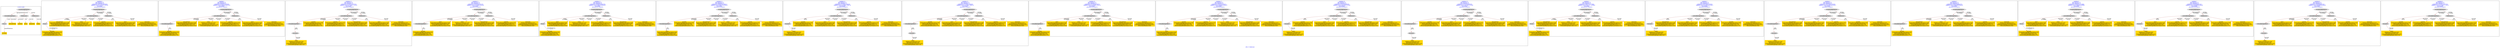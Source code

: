 digraph n0 {
fontcolor="blue"
remincross="true"
label="s08-s-17-edited.xml"
subgraph cluster_0 {
label="1-correct model"
n2[style="filled",color="white",fillcolor="lightgray",label="CulturalHeritageObject1"];
n3[style="filled",color="white",fillcolor="lightgray",label="Person1"];
n4[shape="plaintext",style="filled",fillcolor="gold",label="DESCRIPTION"];
n5[shape="plaintext",style="filled",fillcolor="gold",label="CAPTION"];
n6[shape="plaintext",style="filled",fillcolor="gold",label="TITLE"];
n7[shape="plaintext",style="filled",fillcolor="gold",label="AUTHOR"];
n8[style="filled",color="white",fillcolor="lightgray",label="EuropeanaAggregation1"];
n9[style="filled",color="white",fillcolor="lightgray",label="WebResource1"];
n10[style="filled",color="white",fillcolor="lightgray",label="WebResource2"];
n11[shape="plaintext",style="filled",fillcolor="gold",label="IMAGESRC"];
n12[shape="plaintext",style="filled",fillcolor="gold",label="VIDEO"];
}
subgraph cluster_1 {
label="candidate 0\nlink coherence:1.0\nnode coherence:1.0\nconfidence:0.34675482195558455\nmapping score:0.5322516073185282\ncost:8.9998\n-precision:0.89-recall:0.8"
n14[style="filled",color="white",fillcolor="lightgray",label="CulturalHeritageObject1"];
n15[style="filled",color="white",fillcolor="lightgray",label="Person1"];
n16[style="filled",color="white",fillcolor="lightgray",label="EuropeanaAggregation1"];
n17[style="filled",color="white",fillcolor="lightgray",label="WebResource1"];
n18[shape="plaintext",style="filled",fillcolor="gold",label="DESCRIPTION\n[CulturalHeritageObject,description,0.408]\n[Person,biographicalInformation,0.353]\n[CulturalHeritageObject,title,0.155]\n[CulturalHeritageObject,provenance,0.083]"];
n19[shape="plaintext",style="filled",fillcolor="gold",label="VIDEO\n[WebResource,classLink,0.354]\n[Document,classLink,0.326]\n[CulturalHeritageObject,provenance,0.202]\n[CulturalHeritageObject,title,0.119]"];
n20[shape="plaintext",style="filled",fillcolor="gold",label="IMAGESRC\n[WebResource,classLink,0.822]\n[Person,biographicalInformation,0.08]\n[CulturalHeritageObject,description,0.071]\n[Person,dateOfDeath,0.026]"];
n21[shape="plaintext",style="filled",fillcolor="gold",label="CAPTION\n[CulturalHeritageObject,description,0.341]\n[CulturalHeritageObject,title,0.271]\n[Person,biographicalInformation,0.22]\n[CulturalHeritageObject,provenance,0.167]"];
n22[shape="plaintext",style="filled",fillcolor="gold",label="AUTHOR\n[CulturalHeritageObject,description,0.365]\n[Person,nameOfThePerson,0.245]\n[CulturalHeritageObject,title,0.216]\n[Person,biographicalInformation,0.174]"];
n23[shape="plaintext",style="filled",fillcolor="gold",label="TITLE\n[CulturalHeritageObject,description,0.392]\n[Person,biographicalInformation,0.276]\n[CulturalHeritageObject,title,0.236]\n[CulturalHeritageObject,provenance,0.096]"];
}
subgraph cluster_2 {
label="candidate 1\nlink coherence:1.0\nnode coherence:1.0\nconfidence:0.3419029734763042\nmapping score:0.5306343244921014\ncost:8.99987\n-precision:0.67-recall:0.6"
n25[style="filled",color="white",fillcolor="lightgray",label="CulturalHeritageObject1"];
n26[style="filled",color="white",fillcolor="lightgray",label="CulturalHeritageObject2"];
n27[style="filled",color="white",fillcolor="lightgray",label="EuropeanaAggregation1"];
n28[style="filled",color="white",fillcolor="lightgray",label="WebResource1"];
n29[shape="plaintext",style="filled",fillcolor="gold",label="DESCRIPTION\n[CulturalHeritageObject,description,0.408]\n[Person,biographicalInformation,0.353]\n[CulturalHeritageObject,title,0.155]\n[CulturalHeritageObject,provenance,0.083]"];
n30[shape="plaintext",style="filled",fillcolor="gold",label="VIDEO\n[WebResource,classLink,0.354]\n[Document,classLink,0.326]\n[CulturalHeritageObject,provenance,0.202]\n[CulturalHeritageObject,title,0.119]"];
n31[shape="plaintext",style="filled",fillcolor="gold",label="IMAGESRC\n[WebResource,classLink,0.822]\n[Person,biographicalInformation,0.08]\n[CulturalHeritageObject,description,0.071]\n[Person,dateOfDeath,0.026]"];
n32[shape="plaintext",style="filled",fillcolor="gold",label="CAPTION\n[CulturalHeritageObject,description,0.341]\n[CulturalHeritageObject,title,0.271]\n[Person,biographicalInformation,0.22]\n[CulturalHeritageObject,provenance,0.167]"];
n33[shape="plaintext",style="filled",fillcolor="gold",label="TITLE\n[CulturalHeritageObject,description,0.392]\n[Person,biographicalInformation,0.276]\n[CulturalHeritageObject,title,0.236]\n[CulturalHeritageObject,provenance,0.096]"];
n34[shape="plaintext",style="filled",fillcolor="gold",label="AUTHOR\n[CulturalHeritageObject,description,0.365]\n[Person,nameOfThePerson,0.245]\n[CulturalHeritageObject,title,0.216]\n[Person,biographicalInformation,0.174]"];
}
subgraph cluster_3 {
label="candidate 10\nlink coherence:1.0\nnode coherence:1.0\nconfidence:0.33324651151873524\nmapping score:0.5277488371729118\ncost:9.99987\n-precision:0.5-recall:0.5"
n36[style="filled",color="white",fillcolor="lightgray",label="CulturalHeritageObject1"];
n37[style="filled",color="white",fillcolor="lightgray",label="CulturalHeritageObject2"];
n38[style="filled",color="white",fillcolor="lightgray",label="Document2"];
n39[style="filled",color="white",fillcolor="lightgray",label="EuropeanaAggregation1"];
n40[style="filled",color="white",fillcolor="lightgray",label="WebResource1"];
n41[shape="plaintext",style="filled",fillcolor="gold",label="AUTHOR\n[CulturalHeritageObject,description,0.365]\n[Person,nameOfThePerson,0.245]\n[CulturalHeritageObject,title,0.216]\n[Person,biographicalInformation,0.174]"];
n42[shape="plaintext",style="filled",fillcolor="gold",label="VIDEO\n[WebResource,classLink,0.354]\n[Document,classLink,0.326]\n[CulturalHeritageObject,provenance,0.202]\n[CulturalHeritageObject,title,0.119]"];
n43[shape="plaintext",style="filled",fillcolor="gold",label="CAPTION\n[CulturalHeritageObject,description,0.341]\n[CulturalHeritageObject,title,0.271]\n[Person,biographicalInformation,0.22]\n[CulturalHeritageObject,provenance,0.167]"];
n44[shape="plaintext",style="filled",fillcolor="gold",label="IMAGESRC\n[WebResource,classLink,0.822]\n[Person,biographicalInformation,0.08]\n[CulturalHeritageObject,description,0.071]\n[Person,dateOfDeath,0.026]"];
n45[shape="plaintext",style="filled",fillcolor="gold",label="DESCRIPTION\n[CulturalHeritageObject,description,0.408]\n[Person,biographicalInformation,0.353]\n[CulturalHeritageObject,title,0.155]\n[CulturalHeritageObject,provenance,0.083]"];
n46[shape="plaintext",style="filled",fillcolor="gold",label="TITLE\n[CulturalHeritageObject,description,0.392]\n[Person,biographicalInformation,0.276]\n[CulturalHeritageObject,title,0.236]\n[CulturalHeritageObject,provenance,0.096]"];
}
subgraph cluster_4 {
label="candidate 11\nlink coherence:1.0\nnode coherence:1.0\nconfidence:0.33109240324791767\nmapping score:0.5270308010826392\ncost:8.99987\n-precision:0.33-recall:0.3"
n48[style="filled",color="white",fillcolor="lightgray",label="CulturalHeritageObject1"];
n49[style="filled",color="white",fillcolor="lightgray",label="CulturalHeritageObject2"];
n50[style="filled",color="white",fillcolor="lightgray",label="EuropeanaAggregation1"];
n51[style="filled",color="white",fillcolor="lightgray",label="WebResource1"];
n52[shape="plaintext",style="filled",fillcolor="gold",label="TITLE\n[CulturalHeritageObject,description,0.392]\n[Person,biographicalInformation,0.276]\n[CulturalHeritageObject,title,0.236]\n[CulturalHeritageObject,provenance,0.096]"];
n53[shape="plaintext",style="filled",fillcolor="gold",label="VIDEO\n[WebResource,classLink,0.354]\n[Document,classLink,0.326]\n[CulturalHeritageObject,provenance,0.202]\n[CulturalHeritageObject,title,0.119]"];
n54[shape="plaintext",style="filled",fillcolor="gold",label="IMAGESRC\n[WebResource,classLink,0.822]\n[Person,biographicalInformation,0.08]\n[CulturalHeritageObject,description,0.071]\n[Person,dateOfDeath,0.026]"];
n55[shape="plaintext",style="filled",fillcolor="gold",label="DESCRIPTION\n[CulturalHeritageObject,description,0.408]\n[Person,biographicalInformation,0.353]\n[CulturalHeritageObject,title,0.155]\n[CulturalHeritageObject,provenance,0.083]"];
n56[shape="plaintext",style="filled",fillcolor="gold",label="CAPTION\n[CulturalHeritageObject,description,0.341]\n[CulturalHeritageObject,title,0.271]\n[Person,biographicalInformation,0.22]\n[CulturalHeritageObject,provenance,0.167]"];
n57[shape="plaintext",style="filled",fillcolor="gold",label="AUTHOR\n[CulturalHeritageObject,description,0.365]\n[Person,nameOfThePerson,0.245]\n[CulturalHeritageObject,title,0.216]\n[Person,biographicalInformation,0.174]"];
}
subgraph cluster_5 {
label="candidate 12\nlink coherence:1.0\nnode coherence:1.0\nconfidence:0.33056003195020794\nmapping score:0.5268533439834027\ncost:8.9998\n-precision:0.67-recall:0.6"
n59[style="filled",color="white",fillcolor="lightgray",label="CulturalHeritageObject1"];
n60[style="filled",color="white",fillcolor="lightgray",label="Person1"];
n61[style="filled",color="white",fillcolor="lightgray",label="EuropeanaAggregation1"];
n62[style="filled",color="white",fillcolor="lightgray",label="WebResource1"];
n63[shape="plaintext",style="filled",fillcolor="gold",label="TITLE\n[CulturalHeritageObject,description,0.392]\n[Person,biographicalInformation,0.276]\n[CulturalHeritageObject,title,0.236]\n[CulturalHeritageObject,provenance,0.096]"];
n64[shape="plaintext",style="filled",fillcolor="gold",label="VIDEO\n[WebResource,classLink,0.354]\n[Document,classLink,0.326]\n[CulturalHeritageObject,provenance,0.202]\n[CulturalHeritageObject,title,0.119]"];
n65[shape="plaintext",style="filled",fillcolor="gold",label="IMAGESRC\n[WebResource,classLink,0.822]\n[Person,biographicalInformation,0.08]\n[CulturalHeritageObject,description,0.071]\n[Person,dateOfDeath,0.026]"];
n66[shape="plaintext",style="filled",fillcolor="gold",label="CAPTION\n[CulturalHeritageObject,description,0.341]\n[CulturalHeritageObject,title,0.271]\n[Person,biographicalInformation,0.22]\n[CulturalHeritageObject,provenance,0.167]"];
n67[shape="plaintext",style="filled",fillcolor="gold",label="AUTHOR\n[CulturalHeritageObject,description,0.365]\n[Person,nameOfThePerson,0.245]\n[CulturalHeritageObject,title,0.216]\n[Person,biographicalInformation,0.174]"];
n68[shape="plaintext",style="filled",fillcolor="gold",label="DESCRIPTION\n[CulturalHeritageObject,description,0.408]\n[Person,biographicalInformation,0.353]\n[CulturalHeritageObject,title,0.155]\n[CulturalHeritageObject,provenance,0.083]"];
}
subgraph cluster_6 {
label="candidate 13\nlink coherence:1.0\nnode coherence:1.0\nconfidence:0.32983834547946117\nmapping score:0.5266127818264871\ncost:8.99987\n-precision:0.33-recall:0.3"
n70[style="filled",color="white",fillcolor="lightgray",label="CulturalHeritageObject1"];
n71[style="filled",color="white",fillcolor="lightgray",label="CulturalHeritageObject2"];
n72[style="filled",color="white",fillcolor="lightgray",label="EuropeanaAggregation1"];
n73[style="filled",color="white",fillcolor="lightgray",label="WebResource1"];
n74[shape="plaintext",style="filled",fillcolor="gold",label="AUTHOR\n[CulturalHeritageObject,description,0.365]\n[Person,nameOfThePerson,0.245]\n[CulturalHeritageObject,title,0.216]\n[Person,biographicalInformation,0.174]"];
n75[shape="plaintext",style="filled",fillcolor="gold",label="DESCRIPTION\n[CulturalHeritageObject,description,0.408]\n[Person,biographicalInformation,0.353]\n[CulturalHeritageObject,title,0.155]\n[CulturalHeritageObject,provenance,0.083]"];
n76[shape="plaintext",style="filled",fillcolor="gold",label="IMAGESRC\n[WebResource,classLink,0.822]\n[Person,biographicalInformation,0.08]\n[CulturalHeritageObject,description,0.071]\n[Person,dateOfDeath,0.026]"];
n77[shape="plaintext",style="filled",fillcolor="gold",label="VIDEO\n[WebResource,classLink,0.354]\n[Document,classLink,0.326]\n[CulturalHeritageObject,provenance,0.202]\n[CulturalHeritageObject,title,0.119]"];
n78[shape="plaintext",style="filled",fillcolor="gold",label="CAPTION\n[CulturalHeritageObject,description,0.341]\n[CulturalHeritageObject,title,0.271]\n[Person,biographicalInformation,0.22]\n[CulturalHeritageObject,provenance,0.167]"];
n79[shape="plaintext",style="filled",fillcolor="gold",label="TITLE\n[CulturalHeritageObject,description,0.392]\n[Person,biographicalInformation,0.276]\n[CulturalHeritageObject,title,0.236]\n[CulturalHeritageObject,provenance,0.096]"];
}
subgraph cluster_7 {
label="candidate 14\nlink coherence:1.0\nnode coherence:1.0\nconfidence:0.3273058217406188\nmapping score:0.5257686072468729\ncost:8.99988\n-precision:0.33-recall:0.3"
n81[style="filled",color="white",fillcolor="lightgray",label="CulturalHeritageObject1"];
n82[style="filled",color="white",fillcolor="lightgray",label="Document1"];
n83[style="filled",color="white",fillcolor="lightgray",label="EuropeanaAggregation1"];
n84[style="filled",color="white",fillcolor="lightgray",label="WebResource1"];
n85[shape="plaintext",style="filled",fillcolor="gold",label="AUTHOR\n[CulturalHeritageObject,description,0.365]\n[Person,nameOfThePerson,0.245]\n[CulturalHeritageObject,title,0.216]\n[Person,biographicalInformation,0.174]"];
n86[shape="plaintext",style="filled",fillcolor="gold",label="TITLE\n[CulturalHeritageObject,description,0.392]\n[Person,biographicalInformation,0.276]\n[CulturalHeritageObject,title,0.236]\n[CulturalHeritageObject,provenance,0.096]"];
n87[shape="plaintext",style="filled",fillcolor="gold",label="IMAGESRC\n[WebResource,classLink,0.822]\n[Person,biographicalInformation,0.08]\n[CulturalHeritageObject,description,0.071]\n[Person,dateOfDeath,0.026]"];
n88[shape="plaintext",style="filled",fillcolor="gold",label="VIDEO\n[WebResource,classLink,0.354]\n[Document,classLink,0.326]\n[CulturalHeritageObject,provenance,0.202]\n[CulturalHeritageObject,title,0.119]"];
n89[shape="plaintext",style="filled",fillcolor="gold",label="DESCRIPTION\n[CulturalHeritageObject,description,0.408]\n[Person,biographicalInformation,0.353]\n[CulturalHeritageObject,title,0.155]\n[CulturalHeritageObject,provenance,0.083]"];
n90[shape="plaintext",style="filled",fillcolor="gold",label="CAPTION\n[CulturalHeritageObject,description,0.341]\n[CulturalHeritageObject,title,0.271]\n[Person,biographicalInformation,0.22]\n[CulturalHeritageObject,provenance,0.167]"];
}
subgraph cluster_8 {
label="candidate 15\nlink coherence:1.0\nnode coherence:1.0\nconfidence:0.3273058217406188\nmapping score:0.5257686072468729\ncost:9.99987\n-precision:0.3-recall:0.3"
n92[style="filled",color="white",fillcolor="lightgray",label="CulturalHeritageObject1"];
n93[style="filled",color="white",fillcolor="lightgray",label="CulturalHeritageObject2"];
n94[style="filled",color="white",fillcolor="lightgray",label="Document2"];
n95[style="filled",color="white",fillcolor="lightgray",label="EuropeanaAggregation1"];
n96[style="filled",color="white",fillcolor="lightgray",label="WebResource1"];
n97[shape="plaintext",style="filled",fillcolor="gold",label="AUTHOR\n[CulturalHeritageObject,description,0.365]\n[Person,nameOfThePerson,0.245]\n[CulturalHeritageObject,title,0.216]\n[Person,biographicalInformation,0.174]"];
n98[shape="plaintext",style="filled",fillcolor="gold",label="VIDEO\n[WebResource,classLink,0.354]\n[Document,classLink,0.326]\n[CulturalHeritageObject,provenance,0.202]\n[CulturalHeritageObject,title,0.119]"];
n99[shape="plaintext",style="filled",fillcolor="gold",label="TITLE\n[CulturalHeritageObject,description,0.392]\n[Person,biographicalInformation,0.276]\n[CulturalHeritageObject,title,0.236]\n[CulturalHeritageObject,provenance,0.096]"];
n100[shape="plaintext",style="filled",fillcolor="gold",label="IMAGESRC\n[WebResource,classLink,0.822]\n[Person,biographicalInformation,0.08]\n[CulturalHeritageObject,description,0.071]\n[Person,dateOfDeath,0.026]"];
n101[shape="plaintext",style="filled",fillcolor="gold",label="DESCRIPTION\n[CulturalHeritageObject,description,0.408]\n[Person,biographicalInformation,0.353]\n[CulturalHeritageObject,title,0.155]\n[CulturalHeritageObject,provenance,0.083]"];
n102[shape="plaintext",style="filled",fillcolor="gold",label="CAPTION\n[CulturalHeritageObject,description,0.341]\n[CulturalHeritageObject,title,0.271]\n[Person,biographicalInformation,0.22]\n[CulturalHeritageObject,provenance,0.167]"];
}
subgraph cluster_9 {
label="candidate 16\nlink coherence:1.0\nnode coherence:1.0\nconfidence:0.3257081834709276\nmapping score:0.5252360611569759\ncost:8.99987\n-precision:0.44-recall:0.4"
n104[style="filled",color="white",fillcolor="lightgray",label="CulturalHeritageObject1"];
n105[style="filled",color="white",fillcolor="lightgray",label="CulturalHeritageObject2"];
n106[style="filled",color="white",fillcolor="lightgray",label="EuropeanaAggregation1"];
n107[style="filled",color="white",fillcolor="lightgray",label="WebResource1"];
n108[shape="plaintext",style="filled",fillcolor="gold",label="TITLE\n[CulturalHeritageObject,description,0.392]\n[Person,biographicalInformation,0.276]\n[CulturalHeritageObject,title,0.236]\n[CulturalHeritageObject,provenance,0.096]"];
n109[shape="plaintext",style="filled",fillcolor="gold",label="VIDEO\n[WebResource,classLink,0.354]\n[Document,classLink,0.326]\n[CulturalHeritageObject,provenance,0.202]\n[CulturalHeritageObject,title,0.119]"];
n110[shape="plaintext",style="filled",fillcolor="gold",label="IMAGESRC\n[WebResource,classLink,0.822]\n[Person,biographicalInformation,0.08]\n[CulturalHeritageObject,description,0.071]\n[Person,dateOfDeath,0.026]"];
n111[shape="plaintext",style="filled",fillcolor="gold",label="CAPTION\n[CulturalHeritageObject,description,0.341]\n[CulturalHeritageObject,title,0.271]\n[Person,biographicalInformation,0.22]\n[CulturalHeritageObject,provenance,0.167]"];
n112[shape="plaintext",style="filled",fillcolor="gold",label="DESCRIPTION\n[CulturalHeritageObject,description,0.408]\n[Person,biographicalInformation,0.353]\n[CulturalHeritageObject,title,0.155]\n[CulturalHeritageObject,provenance,0.083]"];
n113[shape="plaintext",style="filled",fillcolor="gold",label="AUTHOR\n[CulturalHeritageObject,description,0.365]\n[Person,nameOfThePerson,0.245]\n[CulturalHeritageObject,title,0.216]\n[Person,biographicalInformation,0.174]"];
}
subgraph cluster_10 {
label="candidate 17\nlink coherence:1.0\nnode coherence:1.0\nconfidence:0.3244541257024711\nmapping score:0.5248180419008237\ncost:8.99987\n-precision:0.44-recall:0.4"
n115[style="filled",color="white",fillcolor="lightgray",label="CulturalHeritageObject1"];
n116[style="filled",color="white",fillcolor="lightgray",label="CulturalHeritageObject2"];
n117[style="filled",color="white",fillcolor="lightgray",label="EuropeanaAggregation1"];
n118[style="filled",color="white",fillcolor="lightgray",label="WebResource1"];
n119[shape="plaintext",style="filled",fillcolor="gold",label="AUTHOR\n[CulturalHeritageObject,description,0.365]\n[Person,nameOfThePerson,0.245]\n[CulturalHeritageObject,title,0.216]\n[Person,biographicalInformation,0.174]"];
n120[shape="plaintext",style="filled",fillcolor="gold",label="CAPTION\n[CulturalHeritageObject,description,0.341]\n[CulturalHeritageObject,title,0.271]\n[Person,biographicalInformation,0.22]\n[CulturalHeritageObject,provenance,0.167]"];
n121[shape="plaintext",style="filled",fillcolor="gold",label="IMAGESRC\n[WebResource,classLink,0.822]\n[Person,biographicalInformation,0.08]\n[CulturalHeritageObject,description,0.071]\n[Person,dateOfDeath,0.026]"];
n122[shape="plaintext",style="filled",fillcolor="gold",label="VIDEO\n[WebResource,classLink,0.354]\n[Document,classLink,0.326]\n[CulturalHeritageObject,provenance,0.202]\n[CulturalHeritageObject,title,0.119]"];
n123[shape="plaintext",style="filled",fillcolor="gold",label="DESCRIPTION\n[CulturalHeritageObject,description,0.408]\n[Person,biographicalInformation,0.353]\n[CulturalHeritageObject,title,0.155]\n[CulturalHeritageObject,provenance,0.083]"];
n124[shape="plaintext",style="filled",fillcolor="gold",label="TITLE\n[CulturalHeritageObject,description,0.392]\n[Person,biographicalInformation,0.276]\n[CulturalHeritageObject,title,0.236]\n[CulturalHeritageObject,provenance,0.096]"];
}
subgraph cluster_11 {
label="candidate 18\nlink coherence:1.0\nnode coherence:1.0\nconfidence:0.3219216019636287\nmapping score:0.5239738673212095\ncost:8.99988\n-precision:0.44-recall:0.4"
n126[style="filled",color="white",fillcolor="lightgray",label="CulturalHeritageObject1"];
n127[style="filled",color="white",fillcolor="lightgray",label="Document1"];
n128[style="filled",color="white",fillcolor="lightgray",label="EuropeanaAggregation1"];
n129[style="filled",color="white",fillcolor="lightgray",label="WebResource1"];
n130[shape="plaintext",style="filled",fillcolor="gold",label="AUTHOR\n[CulturalHeritageObject,description,0.365]\n[Person,nameOfThePerson,0.245]\n[CulturalHeritageObject,title,0.216]\n[Person,biographicalInformation,0.174]"];
n131[shape="plaintext",style="filled",fillcolor="gold",label="TITLE\n[CulturalHeritageObject,description,0.392]\n[Person,biographicalInformation,0.276]\n[CulturalHeritageObject,title,0.236]\n[CulturalHeritageObject,provenance,0.096]"];
n132[shape="plaintext",style="filled",fillcolor="gold",label="IMAGESRC\n[WebResource,classLink,0.822]\n[Person,biographicalInformation,0.08]\n[CulturalHeritageObject,description,0.071]\n[Person,dateOfDeath,0.026]"];
n133[shape="plaintext",style="filled",fillcolor="gold",label="VIDEO\n[WebResource,classLink,0.354]\n[Document,classLink,0.326]\n[CulturalHeritageObject,provenance,0.202]\n[CulturalHeritageObject,title,0.119]"];
n134[shape="plaintext",style="filled",fillcolor="gold",label="CAPTION\n[CulturalHeritageObject,description,0.341]\n[CulturalHeritageObject,title,0.271]\n[Person,biographicalInformation,0.22]\n[CulturalHeritageObject,provenance,0.167]"];
n135[shape="plaintext",style="filled",fillcolor="gold",label="DESCRIPTION\n[CulturalHeritageObject,description,0.408]\n[Person,biographicalInformation,0.353]\n[CulturalHeritageObject,title,0.155]\n[CulturalHeritageObject,provenance,0.083]"];
}
subgraph cluster_12 {
label="candidate 19\nlink coherence:1.0\nnode coherence:1.0\nconfidence:0.3219216019636287\nmapping score:0.5239738673212095\ncost:9.99987\n-precision:0.4-recall:0.4"
n137[style="filled",color="white",fillcolor="lightgray",label="CulturalHeritageObject1"];
n138[style="filled",color="white",fillcolor="lightgray",label="CulturalHeritageObject2"];
n139[style="filled",color="white",fillcolor="lightgray",label="Document2"];
n140[style="filled",color="white",fillcolor="lightgray",label="EuropeanaAggregation1"];
n141[style="filled",color="white",fillcolor="lightgray",label="WebResource1"];
n142[shape="plaintext",style="filled",fillcolor="gold",label="AUTHOR\n[CulturalHeritageObject,description,0.365]\n[Person,nameOfThePerson,0.245]\n[CulturalHeritageObject,title,0.216]\n[Person,biographicalInformation,0.174]"];
n143[shape="plaintext",style="filled",fillcolor="gold",label="VIDEO\n[WebResource,classLink,0.354]\n[Document,classLink,0.326]\n[CulturalHeritageObject,provenance,0.202]\n[CulturalHeritageObject,title,0.119]"];
n144[shape="plaintext",style="filled",fillcolor="gold",label="TITLE\n[CulturalHeritageObject,description,0.392]\n[Person,biographicalInformation,0.276]\n[CulturalHeritageObject,title,0.236]\n[CulturalHeritageObject,provenance,0.096]"];
n145[shape="plaintext",style="filled",fillcolor="gold",label="IMAGESRC\n[WebResource,classLink,0.822]\n[Person,biographicalInformation,0.08]\n[CulturalHeritageObject,description,0.071]\n[Person,dateOfDeath,0.026]"];
n146[shape="plaintext",style="filled",fillcolor="gold",label="CAPTION\n[CulturalHeritageObject,description,0.341]\n[CulturalHeritageObject,title,0.271]\n[Person,biographicalInformation,0.22]\n[CulturalHeritageObject,provenance,0.167]"];
n147[shape="plaintext",style="filled",fillcolor="gold",label="DESCRIPTION\n[CulturalHeritageObject,description,0.408]\n[Person,biographicalInformation,0.353]\n[CulturalHeritageObject,title,0.155]\n[CulturalHeritageObject,provenance,0.083]"];
}
subgraph cluster_13 {
label="candidate 2\nlink coherence:1.0\nnode coherence:1.0\nconfidence:0.3408141321774681\nmapping score:0.5302713773924893\ncost:8.9998\n-precision:0.67-recall:0.6"
n149[style="filled",color="white",fillcolor="lightgray",label="CulturalHeritageObject1"];
n150[style="filled",color="white",fillcolor="lightgray",label="Person1"];
n151[style="filled",color="white",fillcolor="lightgray",label="EuropeanaAggregation1"];
n152[style="filled",color="white",fillcolor="lightgray",label="WebResource1"];
n153[shape="plaintext",style="filled",fillcolor="gold",label="DESCRIPTION\n[CulturalHeritageObject,description,0.408]\n[Person,biographicalInformation,0.353]\n[CulturalHeritageObject,title,0.155]\n[CulturalHeritageObject,provenance,0.083]"];
n154[shape="plaintext",style="filled",fillcolor="gold",label="VIDEO\n[WebResource,classLink,0.354]\n[Document,classLink,0.326]\n[CulturalHeritageObject,provenance,0.202]\n[CulturalHeritageObject,title,0.119]"];
n155[shape="plaintext",style="filled",fillcolor="gold",label="IMAGESRC\n[WebResource,classLink,0.822]\n[Person,biographicalInformation,0.08]\n[CulturalHeritageObject,description,0.071]\n[Person,dateOfDeath,0.026]"];
n156[shape="plaintext",style="filled",fillcolor="gold",label="TITLE\n[CulturalHeritageObject,description,0.392]\n[Person,biographicalInformation,0.276]\n[CulturalHeritageObject,title,0.236]\n[CulturalHeritageObject,provenance,0.096]"];
n157[shape="plaintext",style="filled",fillcolor="gold",label="AUTHOR\n[CulturalHeritageObject,description,0.365]\n[Person,nameOfThePerson,0.245]\n[CulturalHeritageObject,title,0.216]\n[Person,biographicalInformation,0.174]"];
n158[shape="plaintext",style="filled",fillcolor="gold",label="CAPTION\n[CulturalHeritageObject,description,0.341]\n[CulturalHeritageObject,title,0.271]\n[Person,biographicalInformation,0.22]\n[CulturalHeritageObject,provenance,0.167]"];
}
subgraph cluster_14 {
label="candidate 3\nlink coherence:1.0\nnode coherence:1.0\nconfidence:0.33937044973746183\nmapping score:0.5297901499124873\ncost:8.99988\n-precision:0.56-recall:0.5"
n160[style="filled",color="white",fillcolor="lightgray",label="CulturalHeritageObject1"];
n161[style="filled",color="white",fillcolor="lightgray",label="Document1"];
n162[style="filled",color="white",fillcolor="lightgray",label="EuropeanaAggregation1"];
n163[style="filled",color="white",fillcolor="lightgray",label="WebResource1"];
n164[shape="plaintext",style="filled",fillcolor="gold",label="DESCRIPTION\n[CulturalHeritageObject,description,0.408]\n[Person,biographicalInformation,0.353]\n[CulturalHeritageObject,title,0.155]\n[CulturalHeritageObject,provenance,0.083]"];
n165[shape="plaintext",style="filled",fillcolor="gold",label="TITLE\n[CulturalHeritageObject,description,0.392]\n[Person,biographicalInformation,0.276]\n[CulturalHeritageObject,title,0.236]\n[CulturalHeritageObject,provenance,0.096]"];
n166[shape="plaintext",style="filled",fillcolor="gold",label="IMAGESRC\n[WebResource,classLink,0.822]\n[Person,biographicalInformation,0.08]\n[CulturalHeritageObject,description,0.071]\n[Person,dateOfDeath,0.026]"];
n167[shape="plaintext",style="filled",fillcolor="gold",label="VIDEO\n[WebResource,classLink,0.354]\n[Document,classLink,0.326]\n[CulturalHeritageObject,provenance,0.202]\n[CulturalHeritageObject,title,0.119]"];
n168[shape="plaintext",style="filled",fillcolor="gold",label="CAPTION\n[CulturalHeritageObject,description,0.341]\n[CulturalHeritageObject,title,0.271]\n[Person,biographicalInformation,0.22]\n[CulturalHeritageObject,provenance,0.167]"];
n169[shape="plaintext",style="filled",fillcolor="gold",label="AUTHOR\n[CulturalHeritageObject,description,0.365]\n[Person,nameOfThePerson,0.245]\n[CulturalHeritageObject,title,0.216]\n[Person,biographicalInformation,0.174]"];
}
subgraph cluster_15 {
label="candidate 4\nlink coherence:1.0\nnode coherence:1.0\nconfidence:0.33937044973746183\nmapping score:0.5297901499124873\ncost:9.99987\n-precision:0.5-recall:0.5"
n171[style="filled",color="white",fillcolor="lightgray",label="CulturalHeritageObject1"];
n172[style="filled",color="white",fillcolor="lightgray",label="CulturalHeritageObject2"];
n173[style="filled",color="white",fillcolor="lightgray",label="Document2"];
n174[style="filled",color="white",fillcolor="lightgray",label="EuropeanaAggregation1"];
n175[style="filled",color="white",fillcolor="lightgray",label="WebResource1"];
n176[shape="plaintext",style="filled",fillcolor="gold",label="DESCRIPTION\n[CulturalHeritageObject,description,0.408]\n[Person,biographicalInformation,0.353]\n[CulturalHeritageObject,title,0.155]\n[CulturalHeritageObject,provenance,0.083]"];
n177[shape="plaintext",style="filled",fillcolor="gold",label="VIDEO\n[WebResource,classLink,0.354]\n[Document,classLink,0.326]\n[CulturalHeritageObject,provenance,0.202]\n[CulturalHeritageObject,title,0.119]"];
n178[shape="plaintext",style="filled",fillcolor="gold",label="TITLE\n[CulturalHeritageObject,description,0.392]\n[Person,biographicalInformation,0.276]\n[CulturalHeritageObject,title,0.236]\n[CulturalHeritageObject,provenance,0.096]"];
n179[shape="plaintext",style="filled",fillcolor="gold",label="IMAGESRC\n[WebResource,classLink,0.822]\n[Person,biographicalInformation,0.08]\n[CulturalHeritageObject,description,0.071]\n[Person,dateOfDeath,0.026]"];
n180[shape="plaintext",style="filled",fillcolor="gold",label="CAPTION\n[CulturalHeritageObject,description,0.341]\n[CulturalHeritageObject,title,0.271]\n[Person,biographicalInformation,0.22]\n[CulturalHeritageObject,provenance,0.167]"];
n181[shape="plaintext",style="filled",fillcolor="gold",label="AUTHOR\n[CulturalHeritageObject,description,0.365]\n[Person,nameOfThePerson,0.245]\n[CulturalHeritageObject,title,0.216]\n[Person,biographicalInformation,0.174]"];
}
subgraph cluster_16 {
label="candidate 5\nlink coherence:1.0\nnode coherence:1.0\nconfidence:0.33596228369818776\nmapping score:0.5286540945660626\ncost:8.99987\n-precision:0.44-recall:0.4"
n183[style="filled",color="white",fillcolor="lightgray",label="CulturalHeritageObject1"];
n184[style="filled",color="white",fillcolor="lightgray",label="CulturalHeritageObject2"];
n185[style="filled",color="white",fillcolor="lightgray",label="EuropeanaAggregation1"];
n186[style="filled",color="white",fillcolor="lightgray",label="WebResource1"];
n187[shape="plaintext",style="filled",fillcolor="gold",label="DESCRIPTION\n[CulturalHeritageObject,description,0.408]\n[Person,biographicalInformation,0.353]\n[CulturalHeritageObject,title,0.155]\n[CulturalHeritageObject,provenance,0.083]"];
n188[shape="plaintext",style="filled",fillcolor="gold",label="VIDEO\n[WebResource,classLink,0.354]\n[Document,classLink,0.326]\n[CulturalHeritageObject,provenance,0.202]\n[CulturalHeritageObject,title,0.119]"];
n189[shape="plaintext",style="filled",fillcolor="gold",label="IMAGESRC\n[WebResource,classLink,0.822]\n[Person,biographicalInformation,0.08]\n[CulturalHeritageObject,description,0.071]\n[Person,dateOfDeath,0.026]"];
n190[shape="plaintext",style="filled",fillcolor="gold",label="TITLE\n[CulturalHeritageObject,description,0.392]\n[Person,biographicalInformation,0.276]\n[CulturalHeritageObject,title,0.236]\n[CulturalHeritageObject,provenance,0.096]"];
n191[shape="plaintext",style="filled",fillcolor="gold",label="CAPTION\n[CulturalHeritageObject,description,0.341]\n[CulturalHeritageObject,title,0.271]\n[Person,biographicalInformation,0.22]\n[CulturalHeritageObject,provenance,0.167]"];
n192[shape="plaintext",style="filled",fillcolor="gold",label="AUTHOR\n[CulturalHeritageObject,description,0.365]\n[Person,nameOfThePerson,0.245]\n[CulturalHeritageObject,title,0.216]\n[Person,biographicalInformation,0.174]"];
}
subgraph cluster_17 {
label="candidate 6\nlink coherence:1.0\nnode coherence:1.0\nconfidence:0.33594425172719805\nmapping score:0.528648083909066\ncost:8.9998\n-precision:0.56-recall:0.5"
n194[style="filled",color="white",fillcolor="lightgray",label="CulturalHeritageObject1"];
n195[style="filled",color="white",fillcolor="lightgray",label="Person1"];
n196[style="filled",color="white",fillcolor="lightgray",label="EuropeanaAggregation1"];
n197[style="filled",color="white",fillcolor="lightgray",label="WebResource1"];
n198[shape="plaintext",style="filled",fillcolor="gold",label="TITLE\n[CulturalHeritageObject,description,0.392]\n[Person,biographicalInformation,0.276]\n[CulturalHeritageObject,title,0.236]\n[CulturalHeritageObject,provenance,0.096]"];
n199[shape="plaintext",style="filled",fillcolor="gold",label="VIDEO\n[WebResource,classLink,0.354]\n[Document,classLink,0.326]\n[CulturalHeritageObject,provenance,0.202]\n[CulturalHeritageObject,title,0.119]"];
n200[shape="plaintext",style="filled",fillcolor="gold",label="IMAGESRC\n[WebResource,classLink,0.822]\n[Person,biographicalInformation,0.08]\n[CulturalHeritageObject,description,0.071]\n[Person,dateOfDeath,0.026]"];
n201[shape="plaintext",style="filled",fillcolor="gold",label="DESCRIPTION\n[CulturalHeritageObject,description,0.408]\n[Person,biographicalInformation,0.353]\n[CulturalHeritageObject,title,0.155]\n[CulturalHeritageObject,provenance,0.083]"];
n202[shape="plaintext",style="filled",fillcolor="gold",label="AUTHOR\n[CulturalHeritageObject,description,0.365]\n[Person,nameOfThePerson,0.245]\n[CulturalHeritageObject,title,0.216]\n[Person,biographicalInformation,0.174]"];
n203[shape="plaintext",style="filled",fillcolor="gold",label="CAPTION\n[CulturalHeritageObject,description,0.341]\n[CulturalHeritageObject,title,0.271]\n[Person,biographicalInformation,0.22]\n[CulturalHeritageObject,provenance,0.167]"];
}
subgraph cluster_18 {
label="candidate 7\nlink coherence:1.0\nnode coherence:1.0\nconfidence:0.3345005692871917\nmapping score:0.5281668564290639\ncost:8.99988\n-precision:0.44-recall:0.4"
n205[style="filled",color="white",fillcolor="lightgray",label="CulturalHeritageObject1"];
n206[style="filled",color="white",fillcolor="lightgray",label="Document1"];
n207[style="filled",color="white",fillcolor="lightgray",label="EuropeanaAggregation1"];
n208[style="filled",color="white",fillcolor="lightgray",label="WebResource1"];
n209[shape="plaintext",style="filled",fillcolor="gold",label="TITLE\n[CulturalHeritageObject,description,0.392]\n[Person,biographicalInformation,0.276]\n[CulturalHeritageObject,title,0.236]\n[CulturalHeritageObject,provenance,0.096]"];
n210[shape="plaintext",style="filled",fillcolor="gold",label="CAPTION\n[CulturalHeritageObject,description,0.341]\n[CulturalHeritageObject,title,0.271]\n[Person,biographicalInformation,0.22]\n[CulturalHeritageObject,provenance,0.167]"];
n211[shape="plaintext",style="filled",fillcolor="gold",label="IMAGESRC\n[WebResource,classLink,0.822]\n[Person,biographicalInformation,0.08]\n[CulturalHeritageObject,description,0.071]\n[Person,dateOfDeath,0.026]"];
n212[shape="plaintext",style="filled",fillcolor="gold",label="VIDEO\n[WebResource,classLink,0.354]\n[Document,classLink,0.326]\n[CulturalHeritageObject,provenance,0.202]\n[CulturalHeritageObject,title,0.119]"];
n213[shape="plaintext",style="filled",fillcolor="gold",label="DESCRIPTION\n[CulturalHeritageObject,description,0.408]\n[Person,biographicalInformation,0.353]\n[CulturalHeritageObject,title,0.155]\n[CulturalHeritageObject,provenance,0.083]"];
n214[shape="plaintext",style="filled",fillcolor="gold",label="AUTHOR\n[CulturalHeritageObject,description,0.365]\n[Person,nameOfThePerson,0.245]\n[CulturalHeritageObject,title,0.216]\n[Person,biographicalInformation,0.174]"];
}
subgraph cluster_19 {
label="candidate 8\nlink coherence:1.0\nnode coherence:1.0\nconfidence:0.3345005692871917\nmapping score:0.5281668564290639\ncost:9.99987\n-precision:0.4-recall:0.4"
n216[style="filled",color="white",fillcolor="lightgray",label="CulturalHeritageObject1"];
n217[style="filled",color="white",fillcolor="lightgray",label="CulturalHeritageObject2"];
n218[style="filled",color="white",fillcolor="lightgray",label="Document2"];
n219[style="filled",color="white",fillcolor="lightgray",label="EuropeanaAggregation1"];
n220[style="filled",color="white",fillcolor="lightgray",label="WebResource1"];
n221[shape="plaintext",style="filled",fillcolor="gold",label="TITLE\n[CulturalHeritageObject,description,0.392]\n[Person,biographicalInformation,0.276]\n[CulturalHeritageObject,title,0.236]\n[CulturalHeritageObject,provenance,0.096]"];
n222[shape="plaintext",style="filled",fillcolor="gold",label="VIDEO\n[WebResource,classLink,0.354]\n[Document,classLink,0.326]\n[CulturalHeritageObject,provenance,0.202]\n[CulturalHeritageObject,title,0.119]"];
n223[shape="plaintext",style="filled",fillcolor="gold",label="CAPTION\n[CulturalHeritageObject,description,0.341]\n[CulturalHeritageObject,title,0.271]\n[Person,biographicalInformation,0.22]\n[CulturalHeritageObject,provenance,0.167]"];
n224[shape="plaintext",style="filled",fillcolor="gold",label="IMAGESRC\n[WebResource,classLink,0.822]\n[Person,biographicalInformation,0.08]\n[CulturalHeritageObject,description,0.071]\n[Person,dateOfDeath,0.026]"];
n225[shape="plaintext",style="filled",fillcolor="gold",label="DESCRIPTION\n[CulturalHeritageObject,description,0.408]\n[Person,biographicalInformation,0.353]\n[CulturalHeritageObject,title,0.155]\n[CulturalHeritageObject,provenance,0.083]"];
n226[shape="plaintext",style="filled",fillcolor="gold",label="AUTHOR\n[CulturalHeritageObject,description,0.365]\n[Person,nameOfThePerson,0.245]\n[CulturalHeritageObject,title,0.216]\n[Person,biographicalInformation,0.174]"];
}
subgraph cluster_20 {
label="candidate 9\nlink coherence:1.0\nnode coherence:1.0\nconfidence:0.33324651151873524\nmapping score:0.5277488371729118\ncost:8.99988\n-precision:0.56-recall:0.5"
n228[style="filled",color="white",fillcolor="lightgray",label="CulturalHeritageObject1"];
n229[style="filled",color="white",fillcolor="lightgray",label="Document1"];
n230[style="filled",color="white",fillcolor="lightgray",label="EuropeanaAggregation1"];
n231[style="filled",color="white",fillcolor="lightgray",label="WebResource1"];
n232[shape="plaintext",style="filled",fillcolor="gold",label="AUTHOR\n[CulturalHeritageObject,description,0.365]\n[Person,nameOfThePerson,0.245]\n[CulturalHeritageObject,title,0.216]\n[Person,biographicalInformation,0.174]"];
n233[shape="plaintext",style="filled",fillcolor="gold",label="CAPTION\n[CulturalHeritageObject,description,0.341]\n[CulturalHeritageObject,title,0.271]\n[Person,biographicalInformation,0.22]\n[CulturalHeritageObject,provenance,0.167]"];
n234[shape="plaintext",style="filled",fillcolor="gold",label="IMAGESRC\n[WebResource,classLink,0.822]\n[Person,biographicalInformation,0.08]\n[CulturalHeritageObject,description,0.071]\n[Person,dateOfDeath,0.026]"];
n235[shape="plaintext",style="filled",fillcolor="gold",label="VIDEO\n[WebResource,classLink,0.354]\n[Document,classLink,0.326]\n[CulturalHeritageObject,provenance,0.202]\n[CulturalHeritageObject,title,0.119]"];
n236[shape="plaintext",style="filled",fillcolor="gold",label="DESCRIPTION\n[CulturalHeritageObject,description,0.408]\n[Person,biographicalInformation,0.353]\n[CulturalHeritageObject,title,0.155]\n[CulturalHeritageObject,provenance,0.083]"];
n237[shape="plaintext",style="filled",fillcolor="gold",label="TITLE\n[CulturalHeritageObject,description,0.392]\n[Person,biographicalInformation,0.276]\n[CulturalHeritageObject,title,0.236]\n[CulturalHeritageObject,provenance,0.096]"];
}
n2 -> n3[color="brown",fontcolor="black",label="creator"]
n2 -> n4[color="brown",fontcolor="black",label="description"]
n2 -> n5[color="brown",fontcolor="black",label="provenance"]
n2 -> n6[color="brown",fontcolor="black",label="title"]
n3 -> n7[color="brown",fontcolor="black",label="nameOfThePerson"]
n8 -> n2[color="brown",fontcolor="black",label="aggregatedCHO"]
n8 -> n9[color="brown",fontcolor="black",label="hasView"]
n8 -> n10[color="brown",fontcolor="black",label="hasView"]
n9 -> n11[color="brown",fontcolor="black",label="classLink"]
n10 -> n12[color="brown",fontcolor="black",label="classLink"]
n14 -> n15[color="brown",fontcolor="black",label="creator\nw=0.99992"]
n16 -> n14[color="brown",fontcolor="black",label="aggregatedCHO\nw=0.99994"]
n16 -> n17[color="brown",fontcolor="black",label="hasView\nw=0.99994"]
n14 -> n18[color="brown",fontcolor="black",label="description\nw=1.0"]
n14 -> n19[color="brown",fontcolor="black",label="provenance\nw=1.0"]
n17 -> n20[color="brown",fontcolor="black",label="classLink\nw=1.0"]
n14 -> n21[color="brown",fontcolor="black",label="provenance\nw=1.0"]
n15 -> n22[color="brown",fontcolor="black",label="nameOfThePerson\nw=1.0"]
n14 -> n23[color="brown",fontcolor="black",label="title\nw=1.0"]
n25 -> n26[color="brown",fontcolor="black",label="isRelatedTo\nw=0.99999"]
n27 -> n25[color="brown",fontcolor="black",label="aggregatedCHO\nw=0.99994"]
n27 -> n28[color="brown",fontcolor="black",label="hasView\nw=0.99994"]
n25 -> n29[color="brown",fontcolor="black",label="description\nw=1.0"]
n25 -> n30[color="brown",fontcolor="black",label="provenance\nw=1.0"]
n28 -> n31[color="brown",fontcolor="black",label="classLink\nw=1.0"]
n25 -> n32[color="brown",fontcolor="black",label="provenance\nw=1.0"]
n25 -> n33[color="brown",fontcolor="black",label="title\nw=1.0"]
n26 -> n34[color="brown",fontcolor="black",label="title\nw=1.0"]
n36 -> n37[color="brown",fontcolor="black",label="isRelatedTo\nw=0.99999"]
n37 -> n38[color="brown",fontcolor="black",label="page\nw=1.0"]
n39 -> n36[color="brown",fontcolor="black",label="aggregatedCHO\nw=0.99994"]
n39 -> n40[color="brown",fontcolor="black",label="hasView\nw=0.99994"]
n36 -> n41[color="brown",fontcolor="black",label="description\nw=1.0"]
n38 -> n42[color="brown",fontcolor="black",label="classLink\nw=1.0"]
n36 -> n43[color="brown",fontcolor="black",label="provenance\nw=1.0"]
n40 -> n44[color="brown",fontcolor="black",label="classLink\nw=1.0"]
n36 -> n45[color="brown",fontcolor="black",label="provenance\nw=1.0"]
n36 -> n46[color="brown",fontcolor="black",label="title\nw=1.0"]
n48 -> n49[color="brown",fontcolor="black",label="isRelatedTo\nw=0.99999"]
n50 -> n48[color="brown",fontcolor="black",label="aggregatedCHO\nw=0.99994"]
n50 -> n51[color="brown",fontcolor="black",label="hasView\nw=0.99994"]
n48 -> n52[color="brown",fontcolor="black",label="description\nw=1.0"]
n48 -> n53[color="brown",fontcolor="black",label="provenance\nw=1.0"]
n51 -> n54[color="brown",fontcolor="black",label="classLink\nw=1.0"]
n48 -> n55[color="brown",fontcolor="black",label="provenance\nw=1.0"]
n48 -> n56[color="brown",fontcolor="black",label="title\nw=1.0"]
n49 -> n57[color="brown",fontcolor="black",label="title\nw=1.0"]
n59 -> n60[color="brown",fontcolor="black",label="creator\nw=0.99992"]
n61 -> n59[color="brown",fontcolor="black",label="aggregatedCHO\nw=0.99994"]
n61 -> n62[color="brown",fontcolor="black",label="hasView\nw=0.99994"]
n59 -> n63[color="brown",fontcolor="black",label="description\nw=1.0"]
n59 -> n64[color="brown",fontcolor="black",label="provenance\nw=1.0"]
n62 -> n65[color="brown",fontcolor="black",label="classLink\nw=1.0"]
n59 -> n66[color="brown",fontcolor="black",label="provenance\nw=1.0"]
n60 -> n67[color="brown",fontcolor="black",label="nameOfThePerson\nw=1.0"]
n59 -> n68[color="brown",fontcolor="black",label="title\nw=1.0"]
n70 -> n71[color="brown",fontcolor="black",label="isRelatedTo\nw=0.99999"]
n72 -> n70[color="brown",fontcolor="black",label="aggregatedCHO\nw=0.99994"]
n72 -> n73[color="brown",fontcolor="black",label="hasView\nw=0.99994"]
n70 -> n74[color="brown",fontcolor="black",label="description\nw=1.0"]
n70 -> n75[color="brown",fontcolor="black",label="provenance\nw=1.0"]
n73 -> n76[color="brown",fontcolor="black",label="classLink\nw=1.0"]
n70 -> n77[color="brown",fontcolor="black",label="provenance\nw=1.0"]
n70 -> n78[color="brown",fontcolor="black",label="title\nw=1.0"]
n71 -> n79[color="brown",fontcolor="black",label="title\nw=1.0"]
n81 -> n82[color="brown",fontcolor="black",label="page\nw=1.0"]
n83 -> n81[color="brown",fontcolor="black",label="aggregatedCHO\nw=0.99994"]
n83 -> n84[color="brown",fontcolor="black",label="hasView\nw=0.99994"]
n81 -> n85[color="brown",fontcolor="black",label="description\nw=1.0"]
n81 -> n86[color="brown",fontcolor="black",label="provenance\nw=1.0"]
n84 -> n87[color="brown",fontcolor="black",label="classLink\nw=1.0"]
n82 -> n88[color="brown",fontcolor="black",label="classLink\nw=1.0"]
n81 -> n89[color="brown",fontcolor="black",label="provenance\nw=1.0"]
n81 -> n90[color="brown",fontcolor="black",label="title\nw=1.0"]
n92 -> n93[color="brown",fontcolor="black",label="isRelatedTo\nw=0.99999"]
n93 -> n94[color="brown",fontcolor="black",label="page\nw=1.0"]
n95 -> n92[color="brown",fontcolor="black",label="aggregatedCHO\nw=0.99994"]
n95 -> n96[color="brown",fontcolor="black",label="hasView\nw=0.99994"]
n92 -> n97[color="brown",fontcolor="black",label="description\nw=1.0"]
n94 -> n98[color="brown",fontcolor="black",label="classLink\nw=1.0"]
n92 -> n99[color="brown",fontcolor="black",label="provenance\nw=1.0"]
n96 -> n100[color="brown",fontcolor="black",label="classLink\nw=1.0"]
n92 -> n101[color="brown",fontcolor="black",label="provenance\nw=1.0"]
n92 -> n102[color="brown",fontcolor="black",label="title\nw=1.0"]
n104 -> n105[color="brown",fontcolor="black",label="isRelatedTo\nw=0.99999"]
n106 -> n104[color="brown",fontcolor="black",label="aggregatedCHO\nw=0.99994"]
n106 -> n107[color="brown",fontcolor="black",label="hasView\nw=0.99994"]
n104 -> n108[color="brown",fontcolor="black",label="description\nw=1.0"]
n104 -> n109[color="brown",fontcolor="black",label="provenance\nw=1.0"]
n107 -> n110[color="brown",fontcolor="black",label="classLink\nw=1.0"]
n104 -> n111[color="brown",fontcolor="black",label="provenance\nw=1.0"]
n104 -> n112[color="brown",fontcolor="black",label="title\nw=1.0"]
n105 -> n113[color="brown",fontcolor="black",label="title\nw=1.0"]
n115 -> n116[color="brown",fontcolor="black",label="isRelatedTo\nw=0.99999"]
n117 -> n115[color="brown",fontcolor="black",label="aggregatedCHO\nw=0.99994"]
n117 -> n118[color="brown",fontcolor="black",label="hasView\nw=0.99994"]
n115 -> n119[color="brown",fontcolor="black",label="description\nw=1.0"]
n115 -> n120[color="brown",fontcolor="black",label="provenance\nw=1.0"]
n118 -> n121[color="brown",fontcolor="black",label="classLink\nw=1.0"]
n115 -> n122[color="brown",fontcolor="black",label="provenance\nw=1.0"]
n115 -> n123[color="brown",fontcolor="black",label="title\nw=1.0"]
n116 -> n124[color="brown",fontcolor="black",label="title\nw=1.0"]
n126 -> n127[color="brown",fontcolor="black",label="page\nw=1.0"]
n128 -> n126[color="brown",fontcolor="black",label="aggregatedCHO\nw=0.99994"]
n128 -> n129[color="brown",fontcolor="black",label="hasView\nw=0.99994"]
n126 -> n130[color="brown",fontcolor="black",label="description\nw=1.0"]
n126 -> n131[color="brown",fontcolor="black",label="provenance\nw=1.0"]
n129 -> n132[color="brown",fontcolor="black",label="classLink\nw=1.0"]
n127 -> n133[color="brown",fontcolor="black",label="classLink\nw=1.0"]
n126 -> n134[color="brown",fontcolor="black",label="provenance\nw=1.0"]
n126 -> n135[color="brown",fontcolor="black",label="title\nw=1.0"]
n137 -> n138[color="brown",fontcolor="black",label="isRelatedTo\nw=0.99999"]
n138 -> n139[color="brown",fontcolor="black",label="page\nw=1.0"]
n140 -> n137[color="brown",fontcolor="black",label="aggregatedCHO\nw=0.99994"]
n140 -> n141[color="brown",fontcolor="black",label="hasView\nw=0.99994"]
n137 -> n142[color="brown",fontcolor="black",label="description\nw=1.0"]
n139 -> n143[color="brown",fontcolor="black",label="classLink\nw=1.0"]
n137 -> n144[color="brown",fontcolor="black",label="provenance\nw=1.0"]
n141 -> n145[color="brown",fontcolor="black",label="classLink\nw=1.0"]
n137 -> n146[color="brown",fontcolor="black",label="provenance\nw=1.0"]
n137 -> n147[color="brown",fontcolor="black",label="title\nw=1.0"]
n149 -> n150[color="brown",fontcolor="black",label="creator\nw=0.99992"]
n151 -> n149[color="brown",fontcolor="black",label="aggregatedCHO\nw=0.99994"]
n151 -> n152[color="brown",fontcolor="black",label="hasView\nw=0.99994"]
n149 -> n153[color="brown",fontcolor="black",label="description\nw=1.0"]
n149 -> n154[color="brown",fontcolor="black",label="provenance\nw=1.0"]
n152 -> n155[color="brown",fontcolor="black",label="classLink\nw=1.0"]
n149 -> n156[color="brown",fontcolor="black",label="provenance\nw=1.0"]
n150 -> n157[color="brown",fontcolor="black",label="nameOfThePerson\nw=1.0"]
n149 -> n158[color="brown",fontcolor="black",label="title\nw=1.0"]
n160 -> n161[color="brown",fontcolor="black",label="page\nw=1.0"]
n162 -> n160[color="brown",fontcolor="black",label="aggregatedCHO\nw=0.99994"]
n162 -> n163[color="brown",fontcolor="black",label="hasView\nw=0.99994"]
n160 -> n164[color="brown",fontcolor="black",label="description\nw=1.0"]
n160 -> n165[color="brown",fontcolor="black",label="provenance\nw=1.0"]
n163 -> n166[color="brown",fontcolor="black",label="classLink\nw=1.0"]
n161 -> n167[color="brown",fontcolor="black",label="classLink\nw=1.0"]
n160 -> n168[color="brown",fontcolor="black",label="provenance\nw=1.0"]
n160 -> n169[color="brown",fontcolor="black",label="title\nw=1.0"]
n171 -> n172[color="brown",fontcolor="black",label="isRelatedTo\nw=0.99999"]
n172 -> n173[color="brown",fontcolor="black",label="page\nw=1.0"]
n174 -> n171[color="brown",fontcolor="black",label="aggregatedCHO\nw=0.99994"]
n174 -> n175[color="brown",fontcolor="black",label="hasView\nw=0.99994"]
n171 -> n176[color="brown",fontcolor="black",label="description\nw=1.0"]
n173 -> n177[color="brown",fontcolor="black",label="classLink\nw=1.0"]
n171 -> n178[color="brown",fontcolor="black",label="provenance\nw=1.0"]
n175 -> n179[color="brown",fontcolor="black",label="classLink\nw=1.0"]
n171 -> n180[color="brown",fontcolor="black",label="provenance\nw=1.0"]
n171 -> n181[color="brown",fontcolor="black",label="title\nw=1.0"]
n183 -> n184[color="brown",fontcolor="black",label="isRelatedTo\nw=0.99999"]
n185 -> n183[color="brown",fontcolor="black",label="aggregatedCHO\nw=0.99994"]
n185 -> n186[color="brown",fontcolor="black",label="hasView\nw=0.99994"]
n183 -> n187[color="brown",fontcolor="black",label="description\nw=1.0"]
n183 -> n188[color="brown",fontcolor="black",label="provenance\nw=1.0"]
n186 -> n189[color="brown",fontcolor="black",label="classLink\nw=1.0"]
n183 -> n190[color="brown",fontcolor="black",label="provenance\nw=1.0"]
n183 -> n191[color="brown",fontcolor="black",label="title\nw=1.0"]
n184 -> n192[color="brown",fontcolor="black",label="title\nw=1.0"]
n194 -> n195[color="brown",fontcolor="black",label="creator\nw=0.99992"]
n196 -> n194[color="brown",fontcolor="black",label="aggregatedCHO\nw=0.99994"]
n196 -> n197[color="brown",fontcolor="black",label="hasView\nw=0.99994"]
n194 -> n198[color="brown",fontcolor="black",label="description\nw=1.0"]
n194 -> n199[color="brown",fontcolor="black",label="provenance\nw=1.0"]
n197 -> n200[color="brown",fontcolor="black",label="classLink\nw=1.0"]
n194 -> n201[color="brown",fontcolor="black",label="provenance\nw=1.0"]
n195 -> n202[color="brown",fontcolor="black",label="nameOfThePerson\nw=1.0"]
n194 -> n203[color="brown",fontcolor="black",label="title\nw=1.0"]
n205 -> n206[color="brown",fontcolor="black",label="page\nw=1.0"]
n207 -> n205[color="brown",fontcolor="black",label="aggregatedCHO\nw=0.99994"]
n207 -> n208[color="brown",fontcolor="black",label="hasView\nw=0.99994"]
n205 -> n209[color="brown",fontcolor="black",label="description\nw=1.0"]
n205 -> n210[color="brown",fontcolor="black",label="provenance\nw=1.0"]
n208 -> n211[color="brown",fontcolor="black",label="classLink\nw=1.0"]
n206 -> n212[color="brown",fontcolor="black",label="classLink\nw=1.0"]
n205 -> n213[color="brown",fontcolor="black",label="provenance\nw=1.0"]
n205 -> n214[color="brown",fontcolor="black",label="title\nw=1.0"]
n216 -> n217[color="brown",fontcolor="black",label="isRelatedTo\nw=0.99999"]
n217 -> n218[color="brown",fontcolor="black",label="page\nw=1.0"]
n219 -> n216[color="brown",fontcolor="black",label="aggregatedCHO\nw=0.99994"]
n219 -> n220[color="brown",fontcolor="black",label="hasView\nw=0.99994"]
n216 -> n221[color="brown",fontcolor="black",label="description\nw=1.0"]
n218 -> n222[color="brown",fontcolor="black",label="classLink\nw=1.0"]
n216 -> n223[color="brown",fontcolor="black",label="provenance\nw=1.0"]
n220 -> n224[color="brown",fontcolor="black",label="classLink\nw=1.0"]
n216 -> n225[color="brown",fontcolor="black",label="provenance\nw=1.0"]
n216 -> n226[color="brown",fontcolor="black",label="title\nw=1.0"]
n228 -> n229[color="brown",fontcolor="black",label="page\nw=1.0"]
n230 -> n228[color="brown",fontcolor="black",label="aggregatedCHO\nw=0.99994"]
n230 -> n231[color="brown",fontcolor="black",label="hasView\nw=0.99994"]
n228 -> n232[color="brown",fontcolor="black",label="description\nw=1.0"]
n228 -> n233[color="brown",fontcolor="black",label="provenance\nw=1.0"]
n231 -> n234[color="brown",fontcolor="black",label="classLink\nw=1.0"]
n229 -> n235[color="brown",fontcolor="black",label="classLink\nw=1.0"]
n228 -> n236[color="brown",fontcolor="black",label="provenance\nw=1.0"]
n228 -> n237[color="brown",fontcolor="black",label="title\nw=1.0"]
}
